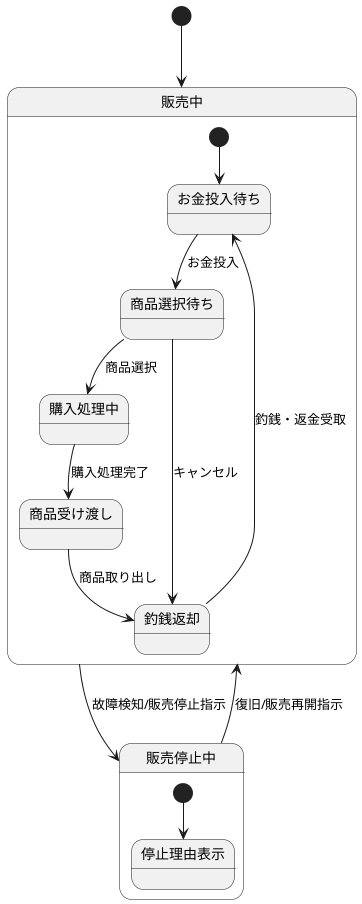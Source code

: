 @startuml
[*] --> 販売中

state 販売中 {
    [*] --> お金投入待ち

    お金投入待ち --> 商品選択待ち : お金投入
    商品選択待ち --> 購入処理中 : 商品選択
    商品選択待ち --> 釣銭返却 : キャンセル
    購入処理中 --> 商品受け渡し : 購入処理完了
    商品受け渡し --> 釣銭返却 : 商品取り出し
    釣銭返却 --> お金投入待ち : 釣銭・返金受取
}

販売中 --> 販売停止中 : 故障検知/販売停止指示
販売停止中 --> 販売中 : 復旧/販売再開指示

state 販売停止中 {
    [*] --> 停止理由表示
}

@enduml